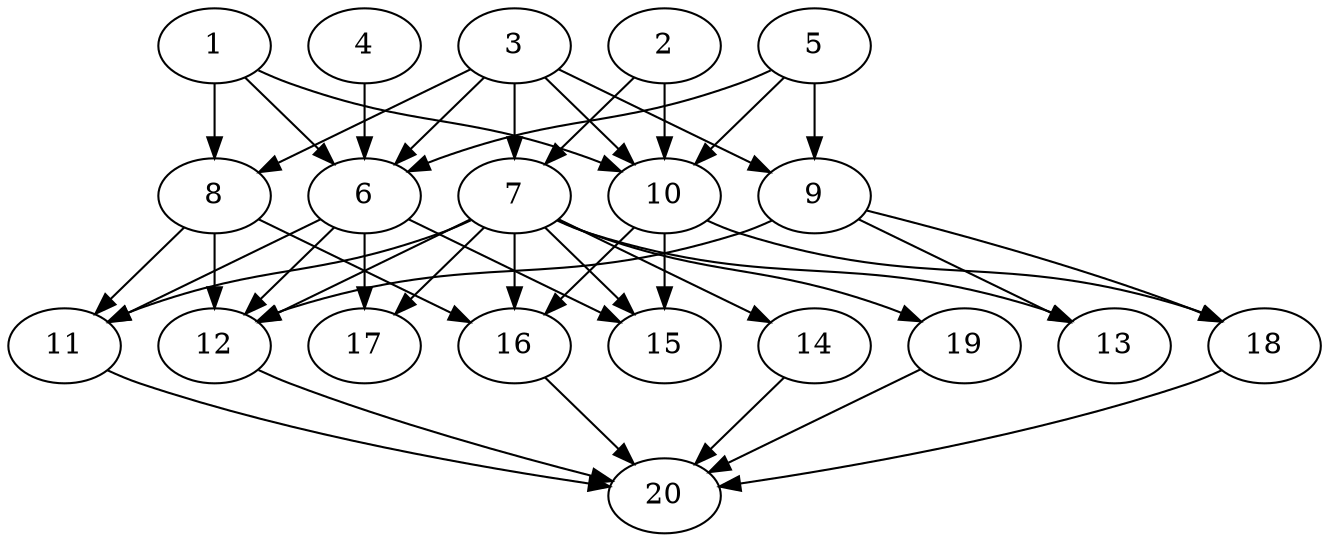 // DAG automatically generated by daggen at Tue Jul 23 14:29:40 2019
// ./daggen --dot -n 20 --ccr 0.4 --fat 0.7 --regular 0.5 --density 0.7 --mindata 5242880 --maxdata 52428800 
digraph G {
  1 [size="124326400", alpha="0.03", expect_size="49730560"] 
  1 -> 6 [size ="49730560"]
  1 -> 8 [size ="49730560"]
  1 -> 10 [size ="49730560"]
  2 [size="76308480", alpha="0.02", expect_size="30523392"] 
  2 -> 7 [size ="30523392"]
  2 -> 10 [size ="30523392"]
  3 [size="24704000", alpha="0.09", expect_size="9881600"] 
  3 -> 6 [size ="9881600"]
  3 -> 7 [size ="9881600"]
  3 -> 8 [size ="9881600"]
  3 -> 9 [size ="9881600"]
  3 -> 10 [size ="9881600"]
  4 [size="28858880", alpha="0.02", expect_size="11543552"] 
  4 -> 6 [size ="11543552"]
  5 [size="102254080", alpha="0.05", expect_size="40901632"] 
  5 -> 6 [size ="40901632"]
  5 -> 9 [size ="40901632"]
  5 -> 10 [size ="40901632"]
  6 [size="87454720", alpha="0.07", expect_size="34981888"] 
  6 -> 11 [size ="34981888"]
  6 -> 12 [size ="34981888"]
  6 -> 15 [size ="34981888"]
  6 -> 17 [size ="34981888"]
  7 [size="129594880", alpha="0.19", expect_size="51837952"] 
  7 -> 11 [size ="51837952"]
  7 -> 12 [size ="51837952"]
  7 -> 13 [size ="51837952"]
  7 -> 14 [size ="51837952"]
  7 -> 15 [size ="51837952"]
  7 -> 16 [size ="51837952"]
  7 -> 17 [size ="51837952"]
  7 -> 19 [size ="51837952"]
  8 [size="34908160", alpha="0.18", expect_size="13963264"] 
  8 -> 11 [size ="13963264"]
  8 -> 12 [size ="13963264"]
  8 -> 16 [size ="13963264"]
  9 [size="13844480", alpha="0.19", expect_size="5537792"] 
  9 -> 12 [size ="5537792"]
  9 -> 13 [size ="5537792"]
  9 -> 18 [size ="5537792"]
  10 [size="32007680", alpha="0.13", expect_size="12803072"] 
  10 -> 15 [size ="12803072"]
  10 -> 16 [size ="12803072"]
  10 -> 18 [size ="12803072"]
  11 [size="37066240", alpha="0.14", expect_size="14826496"] 
  11 -> 20 [size ="14826496"]
  12 [size="52584960", alpha="0.05", expect_size="21033984"] 
  12 -> 20 [size ="21033984"]
  13 [size="61550080", alpha="0.09", expect_size="24620032"] 
  14 [size="117475840", alpha="0.13", expect_size="46990336"] 
  14 -> 20 [size ="46990336"]
  15 [size="130135040", alpha="0.05", expect_size="52054016"] 
  16 [size="44482560", alpha="0.06", expect_size="17793024"] 
  16 -> 20 [size ="17793024"]
  17 [size="88199680", alpha="0.08", expect_size="35279872"] 
  18 [size="80084480", alpha="0.18", expect_size="32033792"] 
  18 -> 20 [size ="32033792"]
  19 [size="65674240", alpha="0.01", expect_size="26269696"] 
  19 -> 20 [size ="26269696"]
  20 [size="57387520", alpha="0.07", expect_size="22955008"] 
}
